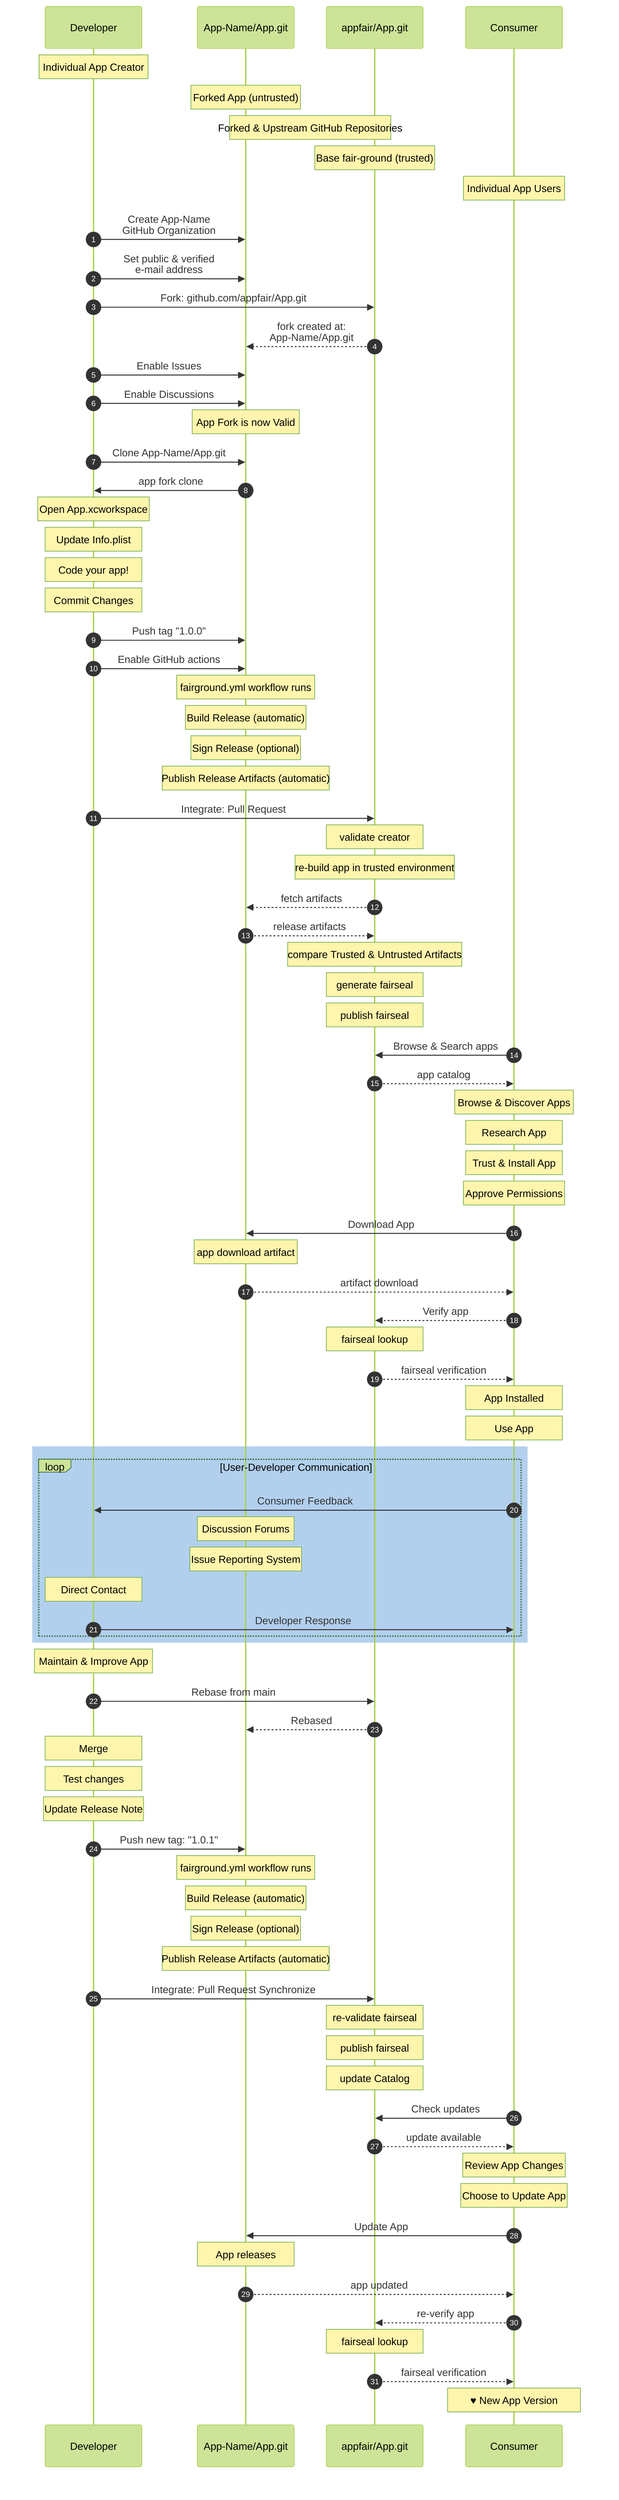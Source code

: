 %%{init: { 'logLevel': 'debug', 'theme': 'forest' } }%%
sequenceDiagram
    %% see: https://mermaid-js.github.io/mermaid/#/sequenceDiagram
    autonumber

    Note over Developer: Individual App Creator
    Note over App-Name/App.git: Forked App (untrusted)
    Note over App-Name/App.git,appfair/App.git: Forked & Upstream GitHub Repositories
    Note over appfair/App.git: Base fair-ground (trusted)
    Note over Consumer: Individual App Users

    Developer->>App-Name/App.git: Create App-Name<br/>GitHub Organization
    Developer->>App-Name/App.git: Set public & verified<br/>e-mail address
    Developer->>appfair/App.git: Fork: github.com/appfair/App.git

    appfair/App.git-->>App-Name/App.git: fork created at:<br />App-Name/App.git

    Developer->>App-Name/App.git: Enable Issues
    Developer->>App-Name/App.git: Enable Discussions

    Note over App-Name/App.git: App Fork is now Valid

    Developer->>App-Name/App.git: Clone App-Name/App.git

    App-Name/App.git->>Developer: app fork clone

    Note over Developer: Open App.xcworkspace
    Note over Developer: Update Info.plist
    Note over Developer: Code your app!
    Note over Developer: Commit Changes

    Developer->>App-Name/App.git: Push tag "1.0.0"
    Developer->>App-Name/App.git: Enable GitHub actions

    Note over App-Name/App.git: fairground.yml workflow runs
    Note over App-Name/App.git: Build Release (automatic)
    Note over App-Name/App.git: Sign Release (optional)
    Note over App-Name/App.git: Publish Release Artifacts (automatic)

    Developer->>appfair/App.git: Integrate: Pull Request

    Note over appfair/App.git: validate creator
    Note over appfair/App.git: re-build app in trusted environment

    appfair/App.git-->>App-Name/App.git: fetch artifacts
    App-Name/App.git-->>appfair/App.git: release artifacts

    Note over appfair/App.git: compare Trusted & Untrusted Artifacts
    Note over appfair/App.git: generate fairseal
    Note over appfair/App.git: publish fairseal

    Consumer->>appfair/App.git: Browse & Search apps
    appfair/App.git-->>Consumer: app catalog

    Note over Consumer: Browse & Discover Apps
    Note over Consumer: Research App
    Note over Consumer: Trust & Install App
    Note over Consumer: Approve Permissions

    Consumer->>App-Name/App.git: Download App

    Note over App-Name/App.git: app download artifact

    App-Name/App.git-->>Consumer: artifact download

    Consumer-->>appfair/App.git: Verify app

    Note over appfair/App.git: fairseal lookup

    appfair/App.git-->>Consumer: fairseal verification

    Note over Consumer: App Installed
    Note over Consumer: Use App

    rect rgb(0, 100, 200, 0.3)
        loop User-Developer Communication
            Consumer->>Developer: Consumer Feedback
                Note over App-Name/App.git: Discussion Forums
                Note over App-Name/App.git: Issue Reporting System
                Note over Developer: Direct Contact
            Developer->>Consumer: Developer Response
        end
    end

    Note over Developer: Maintain & Improve App

    Developer->>appfair/App.git: Rebase from main
    appfair/App.git-->>App-Name/App.git: Rebased

    Note over Developer: Merge
    Note over Developer: Test changes
    Note over Developer: Update Release Note

    Developer->>App-Name/App.git: Push new tag: "1.0.1"

    Note over App-Name/App.git: fairground.yml workflow runs
    Note over App-Name/App.git: Build Release (automatic)
    Note over App-Name/App.git: Sign Release (optional)
    Note over App-Name/App.git: Publish Release Artifacts (automatic)

    Developer->>appfair/App.git: Integrate: Pull Request Synchronize

    Note over appfair/App.git: re-validate fairseal
    Note over appfair/App.git: publish fairseal 
    Note over appfair/App.git: update Catalog

    Consumer->>appfair/App.git: Check updates

    appfair/App.git-->>Consumer: update available

    Note over Consumer: Review App Changes
    Note over Consumer: Choose to Update App

    Consumer->>App-Name/App.git: Update App
    Note over App-Name/App.git: App releases

    App-Name/App.git-->>Consumer: app updated

    Consumer-->>appfair/App.git: re-verify app
    Note over appfair/App.git: fairseal lookup

    appfair/App.git-->>Consumer: fairseal verification

    Note over Consumer: #9829; New App Version

    %% Note over App-Name/App.git,appfair/App.git: Free & Fair, Forever
    %% Consumer->>Developer: #9829;
    %% Developer->>Consumer: #9829;